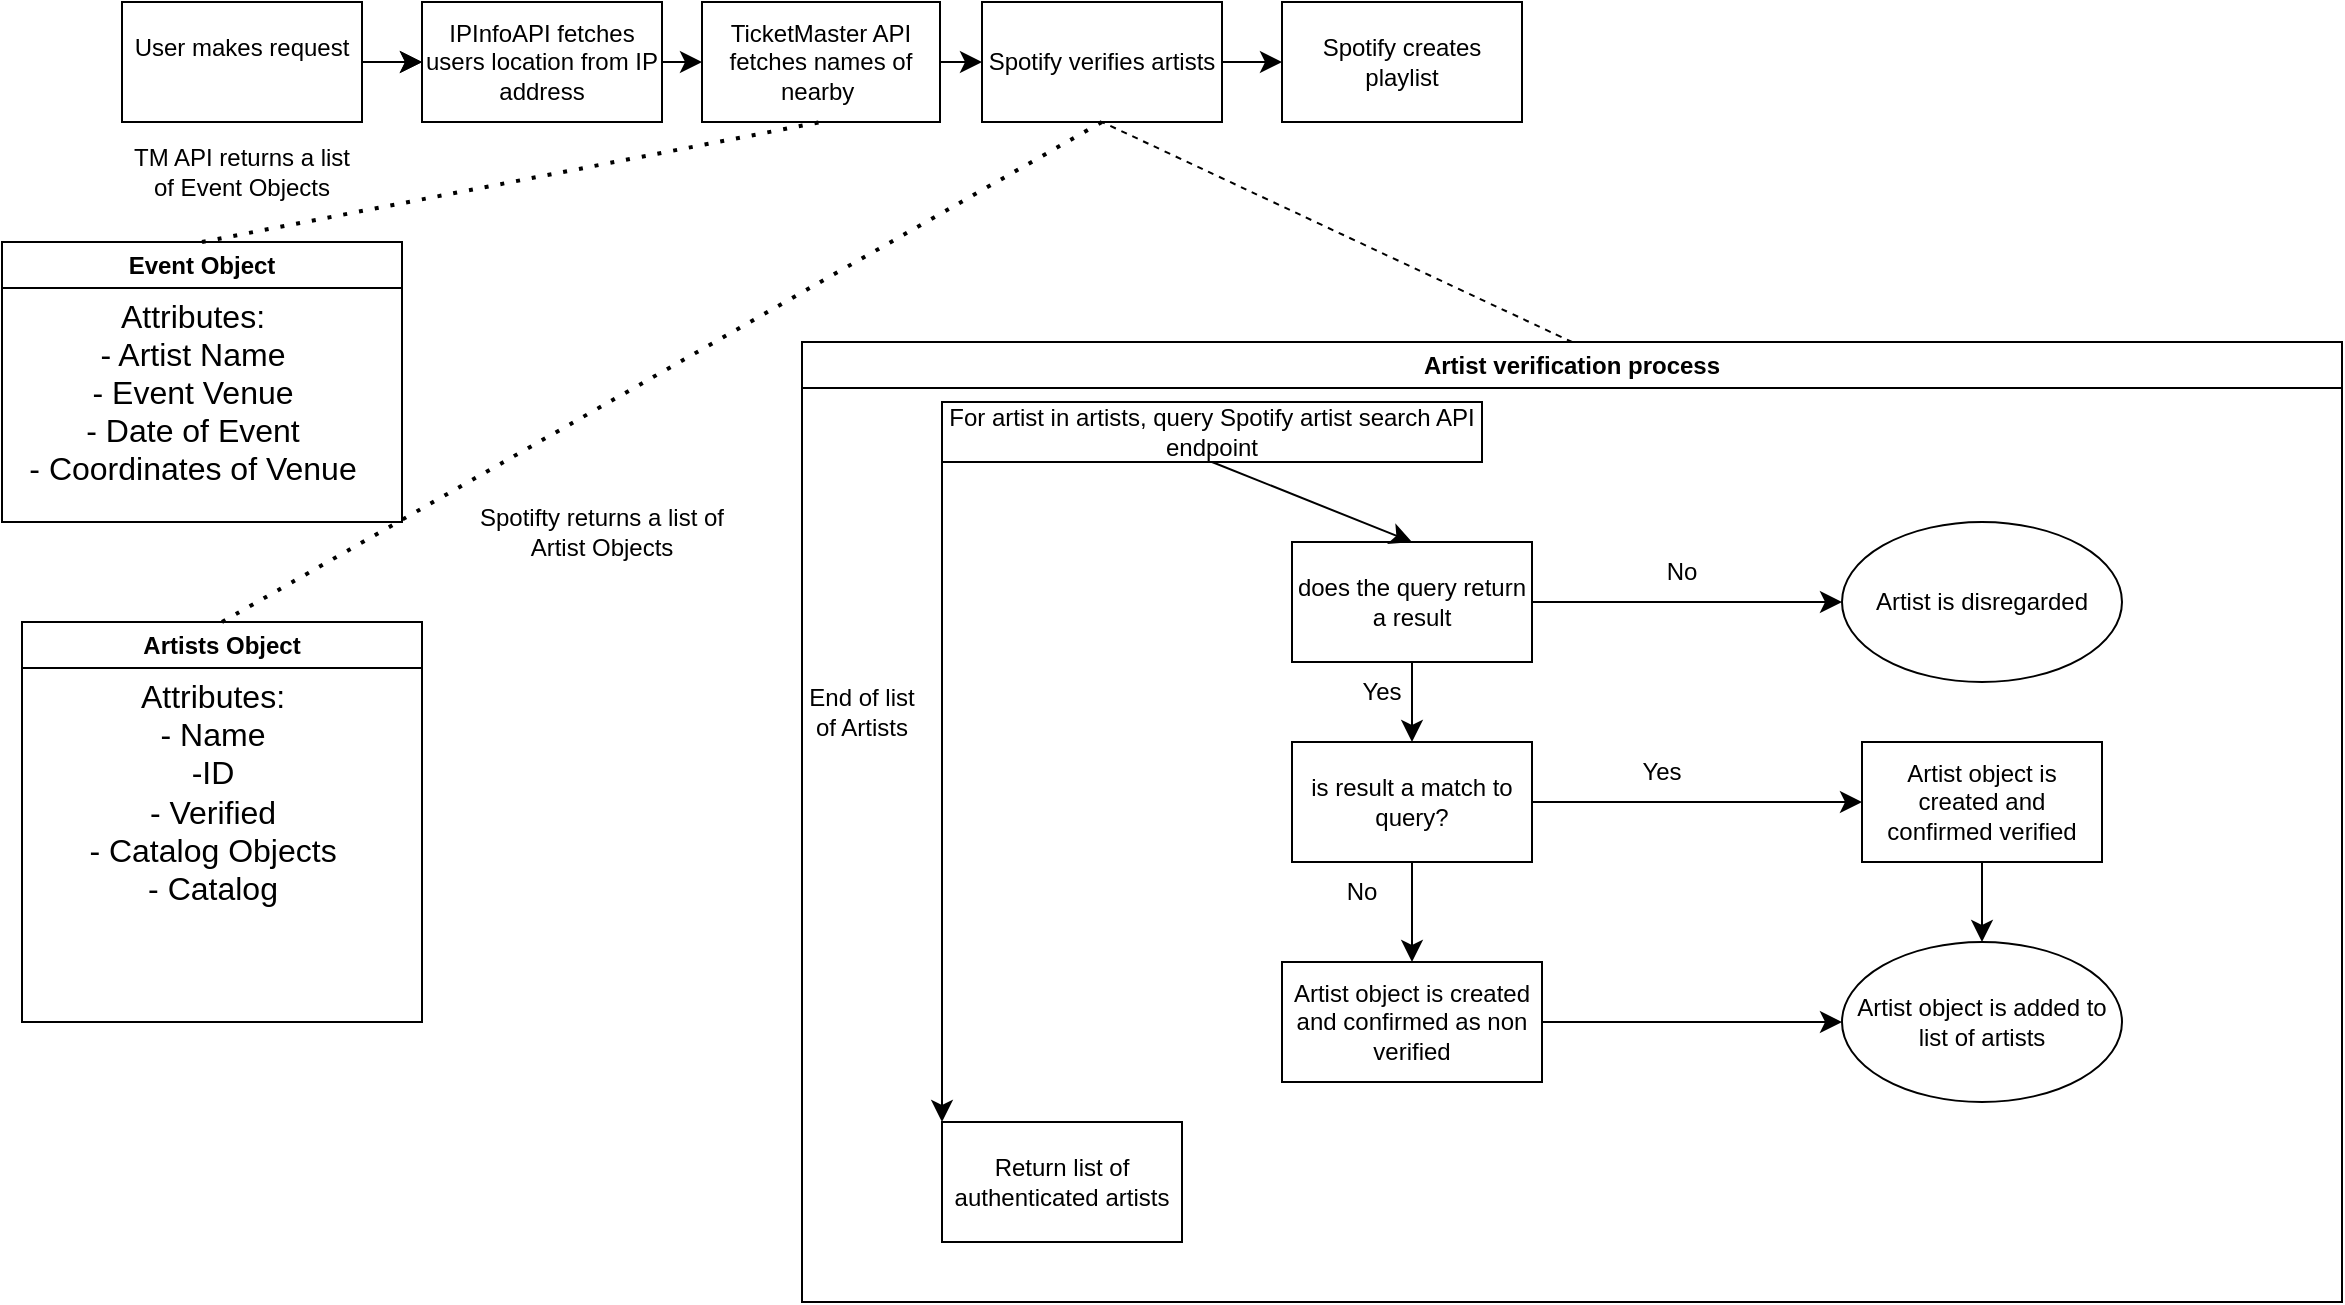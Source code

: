 <mxfile version="27.0.2" pages="2">
  <diagram name="Page-1" id="-W3zWHnrHhLnT5CMKBTL">
    <mxGraphModel dx="1158" dy="643" grid="1" gridSize="10" guides="1" tooltips="1" connect="1" arrows="1" fold="1" page="1" pageScale="1" pageWidth="827" pageHeight="1169" math="0" shadow="0">
      <root>
        <mxCell id="0" />
        <mxCell id="1" parent="0" />
        <mxCell id="XO8Zl-QUJNWZfFOcC7H5-14" value="" style="edgeStyle=none;curved=1;rounded=0;orthogonalLoop=1;jettySize=auto;html=1;fontSize=12;startSize=8;endSize=8;" parent="1" source="XO8Zl-QUJNWZfFOcC7H5-1" target="XO8Zl-QUJNWZfFOcC7H5-7" edge="1">
          <mxGeometry relative="1" as="geometry" />
        </mxCell>
        <mxCell id="XO8Zl-QUJNWZfFOcC7H5-1" value="User makes request&lt;div&gt;&lt;br&gt;&lt;/div&gt;" style="rounded=0;whiteSpace=wrap;html=1;" parent="1" vertex="1">
          <mxGeometry x="60" y="30" width="120" height="60" as="geometry" />
        </mxCell>
        <mxCell id="XO8Zl-QUJNWZfFOcC7H5-2" value="TicketMaster API fetches names of nearby&amp;nbsp;" style="rounded=0;whiteSpace=wrap;html=1;" parent="1" vertex="1">
          <mxGeometry x="350" y="30" width="119" height="60" as="geometry" />
        </mxCell>
        <mxCell id="XO8Zl-QUJNWZfFOcC7H5-5" value="Spotify verifies artists" style="rounded=0;whiteSpace=wrap;html=1;" parent="1" vertex="1">
          <mxGeometry x="490" y="30" width="120" height="60" as="geometry" />
        </mxCell>
        <mxCell id="XO8Zl-QUJNWZfFOcC7H5-6" value="Spotify creates playlist" style="rounded=0;whiteSpace=wrap;html=1;" parent="1" vertex="1">
          <mxGeometry x="640" y="30" width="120" height="60" as="geometry" />
        </mxCell>
        <mxCell id="XO8Zl-QUJNWZfFOcC7H5-7" value="IPInfoAPI fetches users location from IP address" style="rounded=0;whiteSpace=wrap;html=1;" parent="1" vertex="1">
          <mxGeometry x="210" y="30" width="120" height="60" as="geometry" />
        </mxCell>
        <mxCell id="XO8Zl-QUJNWZfFOcC7H5-13" value="" style="endArrow=classic;html=1;rounded=0;fontSize=12;startSize=8;endSize=8;curved=1;entryX=0;entryY=0.5;entryDx=0;entryDy=0;" parent="1" target="XO8Zl-QUJNWZfFOcC7H5-7" edge="1">
          <mxGeometry width="50" height="50" relative="1" as="geometry">
            <mxPoint x="180" y="60" as="sourcePoint" />
            <mxPoint x="230" y="10" as="targetPoint" />
          </mxGeometry>
        </mxCell>
        <mxCell id="XO8Zl-QUJNWZfFOcC7H5-16" value="" style="endArrow=classic;html=1;rounded=0;fontSize=12;startSize=8;endSize=8;curved=1;entryX=0;entryY=0.5;entryDx=0;entryDy=0;exitX=1;exitY=0.5;exitDx=0;exitDy=0;" parent="1" source="XO8Zl-QUJNWZfFOcC7H5-7" target="XO8Zl-QUJNWZfFOcC7H5-2" edge="1">
          <mxGeometry width="50" height="50" relative="1" as="geometry">
            <mxPoint x="200" y="80" as="sourcePoint" />
            <mxPoint x="230" y="80" as="targetPoint" />
          </mxGeometry>
        </mxCell>
        <mxCell id="XO8Zl-QUJNWZfFOcC7H5-17" value="" style="endArrow=classic;html=1;rounded=0;fontSize=12;startSize=8;endSize=8;curved=1;entryX=0;entryY=0.5;entryDx=0;entryDy=0;exitX=1;exitY=0.5;exitDx=0;exitDy=0;" parent="1" source="XO8Zl-QUJNWZfFOcC7H5-2" target="XO8Zl-QUJNWZfFOcC7H5-5" edge="1">
          <mxGeometry width="50" height="50" relative="1" as="geometry">
            <mxPoint x="210" y="90" as="sourcePoint" />
            <mxPoint x="240" y="90" as="targetPoint" />
          </mxGeometry>
        </mxCell>
        <mxCell id="XO8Zl-QUJNWZfFOcC7H5-34" value="Artist verification process" style="swimlane;whiteSpace=wrap;html=1;" parent="1" vertex="1">
          <mxGeometry x="400" y="200" width="770" height="480" as="geometry">
            <mxRectangle x="240" y="160" width="170" height="30" as="alternateBounds" />
          </mxGeometry>
        </mxCell>
        <mxCell id="XO8Zl-QUJNWZfFOcC7H5-8" value="does the query return a result" style="rounded=0;whiteSpace=wrap;html=1;" parent="XO8Zl-QUJNWZfFOcC7H5-34" vertex="1">
          <mxGeometry x="245" y="100" width="120" height="60" as="geometry" />
        </mxCell>
        <mxCell id="XO8Zl-QUJNWZfFOcC7H5-9" value="is result a match to query?" style="rounded=0;whiteSpace=wrap;html=1;" parent="XO8Zl-QUJNWZfFOcC7H5-34" vertex="1">
          <mxGeometry x="245" y="200" width="120" height="60" as="geometry" />
        </mxCell>
        <mxCell id="XO8Zl-QUJNWZfFOcC7H5-11" value="Artist is disregarded" style="ellipse;whiteSpace=wrap;html=1;" parent="XO8Zl-QUJNWZfFOcC7H5-34" vertex="1">
          <mxGeometry x="520" y="90" width="140" height="80" as="geometry" />
        </mxCell>
        <mxCell id="XO8Zl-QUJNWZfFOcC7H5-20" value="" style="endArrow=classic;html=1;rounded=0;fontSize=12;startSize=8;endSize=8;curved=1;entryX=0.5;entryY=0;entryDx=0;entryDy=0;exitX=0.5;exitY=1;exitDx=0;exitDy=0;" parent="XO8Zl-QUJNWZfFOcC7H5-34" source="XO8Zl-QUJNWZfFOcC7H5-8" target="XO8Zl-QUJNWZfFOcC7H5-9" edge="1">
          <mxGeometry width="50" height="50" relative="1" as="geometry">
            <mxPoint x="80" y="100" as="sourcePoint" />
            <mxPoint x="110" y="100" as="targetPoint" />
          </mxGeometry>
        </mxCell>
        <mxCell id="XO8Zl-QUJNWZfFOcC7H5-21" value="No" style="text;html=1;align=center;verticalAlign=middle;whiteSpace=wrap;rounded=0;" parent="XO8Zl-QUJNWZfFOcC7H5-34" vertex="1">
          <mxGeometry x="410" y="100" width="60" height="30" as="geometry" />
        </mxCell>
        <mxCell id="XO8Zl-QUJNWZfFOcC7H5-24" value="Artist object is added to list of artists" style="ellipse;whiteSpace=wrap;html=1;" parent="XO8Zl-QUJNWZfFOcC7H5-34" vertex="1">
          <mxGeometry x="520" y="300" width="140" height="80" as="geometry" />
        </mxCell>
        <mxCell id="XO8Zl-QUJNWZfFOcC7H5-28" value="Yes" style="text;html=1;align=center;verticalAlign=middle;whiteSpace=wrap;rounded=0;" parent="XO8Zl-QUJNWZfFOcC7H5-34" vertex="1">
          <mxGeometry x="260" y="160" width="60" height="30" as="geometry" />
        </mxCell>
        <mxCell id="XO8Zl-QUJNWZfFOcC7H5-29" value="No" style="text;html=1;align=center;verticalAlign=middle;whiteSpace=wrap;rounded=0;" parent="XO8Zl-QUJNWZfFOcC7H5-34" vertex="1">
          <mxGeometry x="250" y="260" width="60" height="30" as="geometry" />
        </mxCell>
        <mxCell id="XO8Zl-QUJNWZfFOcC7H5-36" value="For artist in artists, query Spotify artist search API endpoint" style="rounded=0;whiteSpace=wrap;html=1;" parent="XO8Zl-QUJNWZfFOcC7H5-34" vertex="1">
          <mxGeometry x="70" y="30" width="270" height="30" as="geometry" />
        </mxCell>
        <mxCell id="XO8Zl-QUJNWZfFOcC7H5-37" value="" style="endArrow=classic;html=1;rounded=0;fontSize=12;startSize=8;endSize=8;curved=1;entryX=0.5;entryY=0;entryDx=0;entryDy=0;exitX=0.5;exitY=1;exitDx=0;exitDy=0;" parent="XO8Zl-QUJNWZfFOcC7H5-34" source="XO8Zl-QUJNWZfFOcC7H5-36" target="XO8Zl-QUJNWZfFOcC7H5-8" edge="1">
          <mxGeometry width="50" height="50" relative="1" as="geometry">
            <mxPoint x="150" y="270" as="sourcePoint" />
            <mxPoint x="200" y="220" as="targetPoint" />
          </mxGeometry>
        </mxCell>
        <mxCell id="XO8Zl-QUJNWZfFOcC7H5-41" value="Artist object is created and confirmed as non verified" style="rounded=0;whiteSpace=wrap;html=1;" parent="XO8Zl-QUJNWZfFOcC7H5-34" vertex="1">
          <mxGeometry x="240" y="310" width="130" height="60" as="geometry" />
        </mxCell>
        <mxCell id="XO8Zl-QUJNWZfFOcC7H5-55" value="" style="endArrow=classic;html=1;rounded=0;fontSize=12;startSize=8;endSize=8;curved=1;entryX=0;entryY=0.5;entryDx=0;entryDy=0;" parent="XO8Zl-QUJNWZfFOcC7H5-34" target="XO8Zl-QUJNWZfFOcC7H5-11" edge="1">
          <mxGeometry width="50" height="50" relative="1" as="geometry">
            <mxPoint x="365" y="130" as="sourcePoint" />
            <mxPoint x="415" y="80" as="targetPoint" />
          </mxGeometry>
        </mxCell>
        <mxCell id="XO8Zl-QUJNWZfFOcC7H5-22" value="Yes" style="text;html=1;align=center;verticalAlign=middle;whiteSpace=wrap;rounded=0;" parent="XO8Zl-QUJNWZfFOcC7H5-34" vertex="1">
          <mxGeometry x="400" y="200" width="60" height="30" as="geometry" />
        </mxCell>
        <mxCell id="XO8Zl-QUJNWZfFOcC7H5-56" value="" style="endArrow=classic;html=1;rounded=0;fontSize=12;startSize=8;endSize=8;curved=1;exitX=1;exitY=0.5;exitDx=0;exitDy=0;entryX=0;entryY=0.5;entryDx=0;entryDy=0;" parent="XO8Zl-QUJNWZfFOcC7H5-34" source="XO8Zl-QUJNWZfFOcC7H5-9" target="U__Eem0J-QMG83xPJKUM-6" edge="1">
          <mxGeometry width="50" height="50" relative="1" as="geometry">
            <mxPoint x="430" y="250" as="sourcePoint" />
            <mxPoint x="480" y="200" as="targetPoint" />
          </mxGeometry>
        </mxCell>
        <mxCell id="XO8Zl-QUJNWZfFOcC7H5-57" value="" style="endArrow=classic;html=1;rounded=0;fontSize=12;startSize=8;endSize=8;curved=1;exitX=0.5;exitY=1;exitDx=0;exitDy=0;entryX=0.5;entryY=0;entryDx=0;entryDy=0;" parent="XO8Zl-QUJNWZfFOcC7H5-34" source="XO8Zl-QUJNWZfFOcC7H5-9" target="XO8Zl-QUJNWZfFOcC7H5-41" edge="1">
          <mxGeometry width="50" height="50" relative="1" as="geometry">
            <mxPoint x="430" y="230" as="sourcePoint" />
            <mxPoint x="480" y="180" as="targetPoint" />
          </mxGeometry>
        </mxCell>
        <mxCell id="XO8Zl-QUJNWZfFOcC7H5-58" value="" style="endArrow=classic;html=1;rounded=0;fontSize=12;startSize=8;endSize=8;curved=1;exitX=1;exitY=0.5;exitDx=0;exitDy=0;entryX=0;entryY=0.5;entryDx=0;entryDy=0;" parent="XO8Zl-QUJNWZfFOcC7H5-34" source="XO8Zl-QUJNWZfFOcC7H5-41" target="XO8Zl-QUJNWZfFOcC7H5-24" edge="1">
          <mxGeometry width="50" height="50" relative="1" as="geometry">
            <mxPoint x="361" y="240" as="sourcePoint" />
            <mxPoint x="490" y="340" as="targetPoint" />
          </mxGeometry>
        </mxCell>
        <mxCell id="XO8Zl-QUJNWZfFOcC7H5-61" value="Return list of authenticated artists" style="rounded=0;whiteSpace=wrap;html=1;" parent="XO8Zl-QUJNWZfFOcC7H5-34" vertex="1">
          <mxGeometry x="70" y="390" width="120" height="60" as="geometry" />
        </mxCell>
        <mxCell id="XO8Zl-QUJNWZfFOcC7H5-60" value="" style="endArrow=classic;html=1;rounded=0;fontSize=12;startSize=8;endSize=8;curved=1;exitX=0;exitY=1;exitDx=0;exitDy=0;entryX=0;entryY=0;entryDx=0;entryDy=0;" parent="XO8Zl-QUJNWZfFOcC7H5-34" source="XO8Zl-QUJNWZfFOcC7H5-36" target="XO8Zl-QUJNWZfFOcC7H5-61" edge="1">
          <mxGeometry width="50" height="50" relative="1" as="geometry">
            <mxPoint x="300" y="220" as="sourcePoint" />
            <mxPoint x="70" y="420" as="targetPoint" />
          </mxGeometry>
        </mxCell>
        <mxCell id="XO8Zl-QUJNWZfFOcC7H5-62" value="End of list of Artists" style="text;html=1;align=center;verticalAlign=middle;whiteSpace=wrap;rounded=0;" parent="XO8Zl-QUJNWZfFOcC7H5-34" vertex="1">
          <mxGeometry y="170" width="60" height="30" as="geometry" />
        </mxCell>
        <mxCell id="U__Eem0J-QMG83xPJKUM-6" value="Artist object is created and confirmed verified" style="rounded=0;whiteSpace=wrap;html=1;" vertex="1" parent="XO8Zl-QUJNWZfFOcC7H5-34">
          <mxGeometry x="530" y="200" width="120" height="60" as="geometry" />
        </mxCell>
        <mxCell id="U__Eem0J-QMG83xPJKUM-8" value="" style="endArrow=classic;html=1;rounded=0;fontSize=12;startSize=8;endSize=8;curved=1;exitX=0.5;exitY=1;exitDx=0;exitDy=0;entryX=0.5;entryY=0;entryDx=0;entryDy=0;" edge="1" parent="XO8Zl-QUJNWZfFOcC7H5-34" source="U__Eem0J-QMG83xPJKUM-6" target="XO8Zl-QUJNWZfFOcC7H5-24">
          <mxGeometry width="50" height="50" relative="1" as="geometry">
            <mxPoint x="460" y="240" as="sourcePoint" />
            <mxPoint x="510" y="190" as="targetPoint" />
          </mxGeometry>
        </mxCell>
        <mxCell id="XO8Zl-QUJNWZfFOcC7H5-38" value="" style="endArrow=none;dashed=1;html=1;rounded=0;fontSize=12;startSize=8;endSize=8;curved=1;entryX=0.5;entryY=1;entryDx=0;entryDy=0;exitX=0.5;exitY=0;exitDx=0;exitDy=0;" parent="1" source="XO8Zl-QUJNWZfFOcC7H5-34" target="XO8Zl-QUJNWZfFOcC7H5-5" edge="1">
          <mxGeometry width="50" height="50" relative="1" as="geometry">
            <mxPoint x="340" y="430" as="sourcePoint" />
            <mxPoint x="390" y="380" as="targetPoint" />
          </mxGeometry>
        </mxCell>
        <mxCell id="XO8Zl-QUJNWZfFOcC7H5-63" value="" style="endArrow=classic;html=1;rounded=0;fontSize=12;startSize=8;endSize=8;curved=1;exitX=1;exitY=0.5;exitDx=0;exitDy=0;entryX=0;entryY=0.5;entryDx=0;entryDy=0;" parent="1" source="XO8Zl-QUJNWZfFOcC7H5-5" target="XO8Zl-QUJNWZfFOcC7H5-6" edge="1">
          <mxGeometry width="50" height="50" relative="1" as="geometry">
            <mxPoint x="370" y="430" as="sourcePoint" />
            <mxPoint x="420" y="380" as="targetPoint" />
          </mxGeometry>
        </mxCell>
        <mxCell id="U__Eem0J-QMG83xPJKUM-1" value="Event Object" style="swimlane;whiteSpace=wrap;html=1;" vertex="1" parent="1">
          <mxGeometry y="150" width="200" height="140" as="geometry">
            <mxRectangle x="-10" y="180" width="110" height="30" as="alternateBounds" />
          </mxGeometry>
        </mxCell>
        <mxCell id="U__Eem0J-QMG83xPJKUM-2" value="Attributes:&lt;div&gt;- Artist Name&lt;/div&gt;&lt;div&gt;- Event Venue&lt;/div&gt;&lt;div&gt;- Date of Event&lt;/div&gt;&lt;div&gt;- Coordinates of Venue&lt;/div&gt;" style="text;html=1;align=center;verticalAlign=middle;resizable=0;points=[];autosize=1;strokeColor=none;fillColor=none;fontSize=16;" vertex="1" parent="U__Eem0J-QMG83xPJKUM-1">
          <mxGeometry y="20" width="190" height="110" as="geometry" />
        </mxCell>
        <mxCell id="U__Eem0J-QMG83xPJKUM-4" value="" style="endArrow=none;dashed=1;html=1;dashPattern=1 3;strokeWidth=2;rounded=0;fontSize=12;startSize=8;endSize=8;curved=1;entryX=0.5;entryY=1;entryDx=0;entryDy=0;exitX=0.5;exitY=0;exitDx=0;exitDy=0;" edge="1" parent="1" source="U__Eem0J-QMG83xPJKUM-1" target="XO8Zl-QUJNWZfFOcC7H5-2">
          <mxGeometry width="50" height="50" relative="1" as="geometry">
            <mxPoint x="510" y="360" as="sourcePoint" />
            <mxPoint x="560" y="310" as="targetPoint" />
          </mxGeometry>
        </mxCell>
        <mxCell id="U__Eem0J-QMG83xPJKUM-5" value="TM API returns a list of Event Objects" style="text;html=1;align=center;verticalAlign=middle;whiteSpace=wrap;rounded=0;" vertex="1" parent="1">
          <mxGeometry x="60" y="100" width="120" height="30" as="geometry" />
        </mxCell>
        <mxCell id="U__Eem0J-QMG83xPJKUM-9" value="Artists Object" style="swimlane;whiteSpace=wrap;html=1;" vertex="1" parent="1">
          <mxGeometry x="10" y="340" width="200" height="200" as="geometry" />
        </mxCell>
        <mxCell id="U__Eem0J-QMG83xPJKUM-10" value="Attributes:&lt;div&gt;- Name&lt;/div&gt;&lt;div&gt;-ID&lt;/div&gt;&lt;div&gt;- Verified&lt;/div&gt;&lt;div&gt;- Catalog Objects&lt;/div&gt;&lt;div&gt;- Catalog&lt;/div&gt;" style="text;html=1;align=center;verticalAlign=middle;resizable=0;points=[];autosize=1;strokeColor=none;fillColor=none;fontSize=16;" vertex="1" parent="U__Eem0J-QMG83xPJKUM-9">
          <mxGeometry x="20" y="20" width="150" height="130" as="geometry" />
        </mxCell>
        <mxCell id="U__Eem0J-QMG83xPJKUM-12" style="edgeStyle=none;curved=1;rounded=0;orthogonalLoop=1;jettySize=auto;html=1;fontSize=12;startSize=8;endSize=8;" edge="1" parent="U__Eem0J-QMG83xPJKUM-9" target="U__Eem0J-QMG83xPJKUM-10">
          <mxGeometry relative="1" as="geometry">
            <mxPoint x="170" y="77" as="sourcePoint" />
          </mxGeometry>
        </mxCell>
        <mxCell id="U__Eem0J-QMG83xPJKUM-11" value="" style="endArrow=none;dashed=1;html=1;dashPattern=1 3;strokeWidth=2;rounded=0;fontSize=12;startSize=8;endSize=8;curved=1;entryX=0.5;entryY=1;entryDx=0;entryDy=0;exitX=0.5;exitY=0;exitDx=0;exitDy=0;" edge="1" parent="1" source="U__Eem0J-QMG83xPJKUM-9" target="XO8Zl-QUJNWZfFOcC7H5-5">
          <mxGeometry width="50" height="50" relative="1" as="geometry">
            <mxPoint x="500" y="380" as="sourcePoint" />
            <mxPoint x="550" y="330" as="targetPoint" />
          </mxGeometry>
        </mxCell>
        <mxCell id="U__Eem0J-QMG83xPJKUM-13" value="Spotifty returns a list of Artist Objects" style="text;html=1;align=center;verticalAlign=middle;whiteSpace=wrap;rounded=0;" vertex="1" parent="1">
          <mxGeometry x="230" y="280" width="140" height="30" as="geometry" />
        </mxCell>
      </root>
    </mxGraphModel>
  </diagram>
  <diagram id="2qL8NuHPfcFcVgpG9vYE" name="Page-2">
    <mxGraphModel dx="1442" dy="979" grid="0" gridSize="10" guides="1" tooltips="1" connect="1" arrows="1" fold="1" page="0" pageScale="1" pageWidth="827" pageHeight="1169" math="0" shadow="0">
      <root>
        <mxCell id="0" />
        <mxCell id="1" parent="0" />
        <mxCell id="0zQIRcMx8JFoUt-OU-pt-1" value="Project Directory" style="rounded=0;whiteSpace=wrap;html=1;" vertex="1" parent="1">
          <mxGeometry x="24" y="-50" width="120" height="60" as="geometry" />
        </mxCell>
        <mxCell id="0zQIRcMx8JFoUt-OU-pt-2" value="Flask App" style="ellipse;whiteSpace=wrap;html=1;aspect=fixed;" vertex="1" parent="1">
          <mxGeometry x="-98" y="43" width="80" height="80" as="geometry" />
        </mxCell>
        <mxCell id="0zQIRcMx8JFoUt-OU-pt-3" value="API Directory" style="whiteSpace=wrap;html=1;aspect=fixed;" vertex="1" parent="1">
          <mxGeometry x="44" y="43" width="80" height="80" as="geometry" />
        </mxCell>
        <mxCell id="0zQIRcMx8JFoUt-OU-pt-4" value="TicketMaster API" style="ellipse;whiteSpace=wrap;html=1;aspect=fixed;" vertex="1" parent="1">
          <mxGeometry x="-36" y="164" width="80" height="80" as="geometry" />
        </mxCell>
        <mxCell id="0zQIRcMx8JFoUt-OU-pt-5" value="Spotify API" style="ellipse;whiteSpace=wrap;html=1;aspect=fixed;" vertex="1" parent="1">
          <mxGeometry x="44" y="164" width="80" height="80" as="geometry" />
        </mxCell>
        <mxCell id="0zQIRcMx8JFoUt-OU-pt-6" value="IPInfoAPI" style="ellipse;whiteSpace=wrap;html=1;aspect=fixed;" vertex="1" parent="1">
          <mxGeometry x="124" y="164" width="80" height="80" as="geometry" />
        </mxCell>
        <mxCell id="0zQIRcMx8JFoUt-OU-pt-7" value="API Integration" style="ellipse;whiteSpace=wrap;html=1;aspect=fixed;" vertex="1" parent="1">
          <mxGeometry x="167" y="43" width="80" height="80" as="geometry" />
        </mxCell>
        <mxCell id="0zQIRcMx8JFoUt-OU-pt-8" value="React frontend" style="whiteSpace=wrap;html=1;aspect=fixed;" vertex="1" parent="1">
          <mxGeometry x="306" y="43" width="80" height="80" as="geometry" />
        </mxCell>
      </root>
    </mxGraphModel>
  </diagram>
</mxfile>
